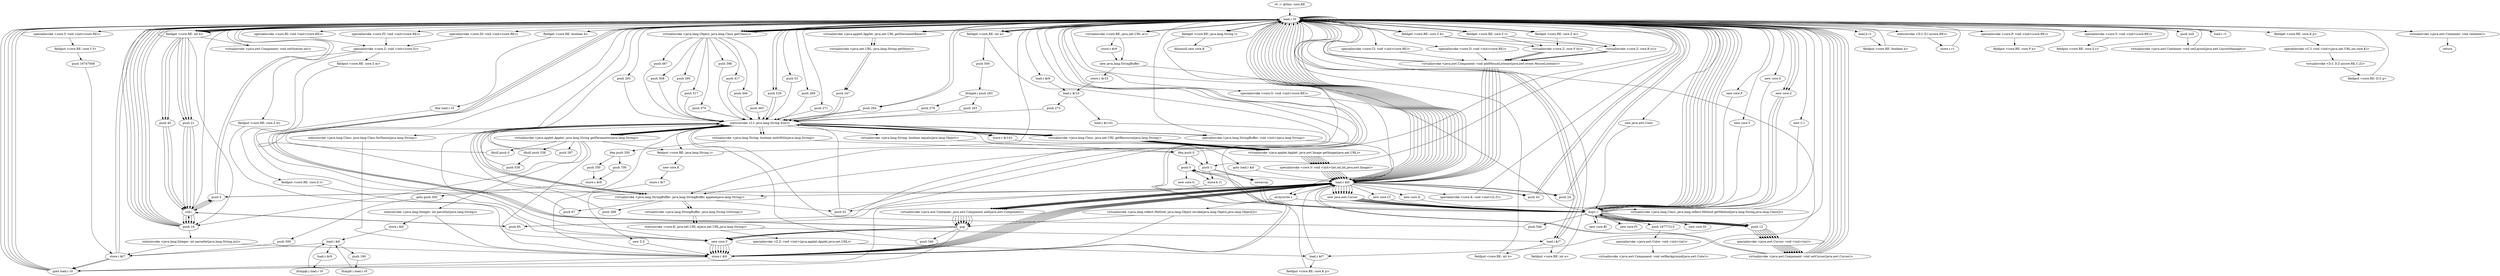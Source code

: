 digraph "" {
    "r0 := @this: core.RE"
    "load.r r0"
    "r0 := @this: core.RE"->"load.r r0";
    "virtualinvoke <java.applet.Applet: java.net.URL getDocumentBase()>"
    "load.r r0"->"virtualinvoke <java.applet.Applet: java.net.URL getDocumentBase()>";
    "virtualinvoke <java.net.URL: java.lang.String getHost()>"
    "virtualinvoke <java.applet.Applet: java.net.URL getDocumentBase()>"->"virtualinvoke <java.net.URL: java.lang.String getHost()>";
    "push 247"
    "virtualinvoke <java.net.URL: java.lang.String getHost()>"->"push 247";
    "staticinvoke <I.I: java.lang.String I(int)>"
    "push 247"->"staticinvoke <I.I: java.lang.String I(int)>";
    "virtualinvoke <java.lang.String: boolean endsWith(java.lang.String)>"
    "staticinvoke <I.I: java.lang.String I(int)>"->"virtualinvoke <java.lang.String: boolean endsWith(java.lang.String)>";
    "ifeq push 0"
    "virtualinvoke <java.lang.String: boolean endsWith(java.lang.String)>"->"ifeq push 0";
    "ifeq push 0"->"load.r r0";
    "push 264"
    "load.r r0"->"push 264";
    "push 264"->"staticinvoke <I.I: java.lang.String I(int)>";
    "virtualinvoke <java.applet.Applet: java.lang.String getParameter(java.lang.String)>"
    "staticinvoke <I.I: java.lang.String I(int)>"->"virtualinvoke <java.applet.Applet: java.lang.String getParameter(java.lang.String)>";
    "ifnull push 0"
    "virtualinvoke <java.applet.Applet: java.lang.String getParameter(java.lang.String)>"->"ifnull push 0";
    "ifnull push 0"->"load.r r0";
    "load.r r0"->"push 264";
    "push 264"->"staticinvoke <I.I: java.lang.String I(int)>";
    "staticinvoke <I.I: java.lang.String I(int)>"->"virtualinvoke <java.applet.Applet: java.lang.String getParameter(java.lang.String)>";
    "push 267"
    "virtualinvoke <java.applet.Applet: java.lang.String getParameter(java.lang.String)>"->"push 267";
    "push 267"->"staticinvoke <I.I: java.lang.String I(int)>";
    "virtualinvoke <java.lang.String: boolean equals(java.lang.Object)>"
    "staticinvoke <I.I: java.lang.String I(int)>"->"virtualinvoke <java.lang.String: boolean equals(java.lang.Object)>";
    "virtualinvoke <java.lang.String: boolean equals(java.lang.Object)>"->"ifeq push 0";
    "push 1"
    "ifeq push 0"->"push 1";
    "store.b r1"
    "push 1"->"store.b r1";
    "goto load.r r0"
    "store.b r1"->"goto load.r r0";
    "goto load.r r0"->"load.r r0";
    "load.b r1"
    "load.r r0"->"load.b r1";
    "fieldput <core.RE: boolean h>"
    "load.b r1"->"fieldput <core.RE: boolean h>";
    "fieldput <core.RE: boolean h>"->"load.r r0";
    "staticinvoke <D.I: D.I a(core.RE)>"
    "load.r r0"->"staticinvoke <D.I: D.I a(core.RE)>";
    "store.r r1"
    "staticinvoke <D.I: D.I a(core.RE)>"->"store.r r1";
    "store.r r1"->"load.r r0";
    "load.r r0"->"virtualinvoke <java.applet.Applet: java.net.URL getDocumentBase()>";
    "virtualinvoke <java.applet.Applet: java.net.URL getDocumentBase()>"->"virtualinvoke <java.net.URL: java.lang.String getHost()>";
    "virtualinvoke <java.net.URL: java.lang.String getHost()>"->"push 247";
    "push 247"->"staticinvoke <I.I: java.lang.String I(int)>";
    "staticinvoke <I.I: java.lang.String I(int)>"->"virtualinvoke <java.lang.String: boolean endsWith(java.lang.String)>";
    "ifeq push 350"
    "virtualinvoke <java.lang.String: boolean endsWith(java.lang.String)>"->"ifeq push 350";
    "push 700"
    "ifeq push 350"->"push 700";
    "store.s $r9"
    "push 700"->"store.s $r9";
    "goto push 300"
    "store.s $r9"->"goto push 300";
    "push 300"
    "goto push 300"->"push 300";
    "store.i $r7"
    "push 300"->"store.i $r7";
    "store.i $r7"->"load.r r0";
    "push 53"
    "load.r r0"->"push 53";
    "push 53"->"staticinvoke <I.I: java.lang.String I(int)>";
    "staticinvoke <I.I: java.lang.String I(int)>"->"virtualinvoke <java.applet.Applet: java.lang.String getParameter(java.lang.String)>";
    "staticinvoke <java.lang.Integer: int parseInt(java.lang.String)>"
    "virtualinvoke <java.applet.Applet: java.lang.String getParameter(java.lang.String)>"->"staticinvoke <java.lang.Integer: int parseInt(java.lang.String)>";
    "store.i $i0"
    "staticinvoke <java.lang.Integer: int parseInt(java.lang.String)>"->"store.i $i0";
    "load.i $i0"
    "store.i $i0"->"load.i $i0";
    "push 180"
    "load.i $i0"->"push 180";
    "ifcmplt.i load.r r0"
    "push 180"->"ifcmplt.i load.r r0";
    "ifcmplt.i load.r r0"->"load.i $i0";
    "load.s $r9"
    "load.i $i0"->"load.s $r9";
    "ifcmpgt.i load.r r0"
    "load.s $r9"->"ifcmpgt.i load.r r0";
    "ifcmpgt.i load.r r0"->"load.i $i0";
    "load.i $i0"->"store.i $r7";
    "store.i $r7"->"goto load.r r0";
    "goto load.r r0"->"load.r r0";
    "load.i $r7"
    "load.r r0"->"load.i $r7";
    "fieldput <core.RE: int b>"
    "load.i $r7"->"fieldput <core.RE: int b>";
    "fieldput <core.RE: int b>"->"load.r r0";
    "load.r r0"->"load.i $r7";
    "fieldput <core.RE: int a>"
    "load.i $r7"->"fieldput <core.RE: int a>";
    "fieldput <core.RE: int a>"->"load.r r0";
    "load.r r0"->"load.r r0";
    "fieldget <core.RE: int a>"
    "load.r r0"->"fieldget <core.RE: int a>";
    "fieldget <core.RE: int a>"->"load.r r0";
    "fieldget <core.RE: int b>"
    "load.r r0"->"fieldget <core.RE: int b>";
    "virtualinvoke <java.awt.Component: void setSize(int,int)>"
    "fieldget <core.RE: int b>"->"virtualinvoke <java.awt.Component: void setSize(int,int)>";
    "virtualinvoke <java.awt.Component: void setSize(int,int)>"->"load.r r0";
    "load.r r0"->"load.r r0";
    "push 269"
    "load.r r0"->"push 269";
    "push 269"->"staticinvoke <I.I: java.lang.String I(int)>";
    "staticinvoke <I.I: java.lang.String I(int)>"->"virtualinvoke <java.applet.Applet: java.lang.String getParameter(java.lang.String)>";
    "fieldput <core.RE: java.lang.String i>"
    "virtualinvoke <java.applet.Applet: java.lang.String getParameter(java.lang.String)>"->"fieldput <core.RE: java.lang.String i>";
    "fieldput <core.RE: java.lang.String i>"->"load.r r0";
    "fieldget <core.RE: java.lang.String i>"
    "load.r r0"->"fieldget <core.RE: java.lang.String i>";
    "ifnonnull new core.K"
    "fieldget <core.RE: java.lang.String i>"->"ifnonnull new core.K";
    "ifnonnull new core.K"->"load.r r0";
    "push 271"
    "load.r r0"->"push 271";
    "push 271"->"staticinvoke <I.I: java.lang.String I(int)>";
    "staticinvoke <I.I: java.lang.String I(int)>"->"fieldput <core.RE: java.lang.String i>";
    "new core.K"
    "fieldput <core.RE: java.lang.String i>"->"new core.K";
    "store.r $r7"
    "new core.K"->"store.r $r7";
    "new Z.Z"
    "store.r $r7"->"new Z.Z";
    "store.r $i0"
    "new Z.Z"->"store.r $i0";
    "store.r $i0"->"load.r r0";
    "virtualinvoke <core.RE: java.net.URL a()>"
    "load.r r0"->"virtualinvoke <core.RE: java.net.URL a()>";
    "store.r $r9"
    "virtualinvoke <core.RE: java.net.URL a()>"->"store.r $r9";
    "new java.lang.StringBuffer"
    "store.r $r9"->"new java.lang.StringBuffer";
    "store.r $r10"
    "new java.lang.StringBuffer"->"store.r $r10";
    "load.r $r10"
    "store.r $r10"->"load.r $r10";
    "push 273"
    "load.r $r10"->"push 273";
    "push 273"->"staticinvoke <I.I: java.lang.String I(int)>";
    "specialinvoke <java.lang.StringBuffer: void <init>(java.lang.String)>"
    "staticinvoke <I.I: java.lang.String I(int)>"->"specialinvoke <java.lang.StringBuffer: void <init>(java.lang.String)>";
    "specialinvoke <java.lang.StringBuffer: void <init>(java.lang.String)>"->"load.r r0";
    "load.r r0"->"fieldget <core.RE: int a>";
    "push 500"
    "fieldget <core.RE: int a>"->"push 500";
    "ifcmple.i push 283"
    "push 500"->"ifcmple.i push 283";
    "push 278"
    "ifcmple.i push 283"->"push 278";
    "push 278"->"staticinvoke <I.I: java.lang.String I(int)>";
    "store.r $r143"
    "staticinvoke <I.I: java.lang.String I(int)>"->"store.r $r143";
    "goto load.r $i0"
    "store.r $r143"->"goto load.r $i0";
    "load.r $i0"
    "goto load.r $i0"->"load.r $i0";
    "load.r $i0"->"load.r r0";
    "load.r $r9"
    "load.r r0"->"load.r $r9";
    "load.r $r9"->"load.r $r10";
    "load.r $r143"
    "load.r $r10"->"load.r $r143";
    "virtualinvoke <java.lang.StringBuffer: java.lang.StringBuffer append(java.lang.String)>"
    "load.r $r143"->"virtualinvoke <java.lang.StringBuffer: java.lang.StringBuffer append(java.lang.String)>";
    "push 67"
    "virtualinvoke <java.lang.StringBuffer: java.lang.StringBuffer append(java.lang.String)>"->"push 67";
    "push 67"->"staticinvoke <I.I: java.lang.String I(int)>";
    "staticinvoke <I.I: java.lang.String I(int)>"->"virtualinvoke <java.lang.StringBuffer: java.lang.StringBuffer append(java.lang.String)>";
    "virtualinvoke <java.lang.StringBuffer: java.lang.StringBuffer append(java.lang.String)>"->"load.r r0";
    "load.r r0"->"fieldget <core.RE: java.lang.String i>";
    "fieldget <core.RE: java.lang.String i>"->"virtualinvoke <java.lang.StringBuffer: java.lang.StringBuffer append(java.lang.String)>";
    "push 288"
    "virtualinvoke <java.lang.StringBuffer: java.lang.StringBuffer append(java.lang.String)>"->"push 288";
    "push 288"->"staticinvoke <I.I: java.lang.String I(int)>";
    "staticinvoke <I.I: java.lang.String I(int)>"->"virtualinvoke <java.lang.StringBuffer: java.lang.StringBuffer append(java.lang.String)>";
    "virtualinvoke <java.lang.StringBuffer: java.lang.String toString()>"
    "virtualinvoke <java.lang.StringBuffer: java.lang.StringBuffer append(java.lang.String)>"->"virtualinvoke <java.lang.StringBuffer: java.lang.String toString()>";
    "staticinvoke <core.K: java.net.URL a(java.net.URL,java.lang.String)>"
    "virtualinvoke <java.lang.StringBuffer: java.lang.String toString()>"->"staticinvoke <core.K: java.net.URL a(java.net.URL,java.lang.String)>";
    "specialinvoke <Z.Z: void <init>(java.applet.Applet,java.net.URL)>"
    "staticinvoke <core.K: java.net.URL a(java.net.URL,java.lang.String)>"->"specialinvoke <Z.Z: void <init>(java.applet.Applet,java.net.URL)>";
    "load.r $r7"
    "specialinvoke <Z.Z: void <init>(java.applet.Applet,java.net.URL)>"->"load.r $r7";
    "load.r $r7"->"load.r $i0";
    "specialinvoke <core.K: void <init>(Z.Z)>"
    "load.r $i0"->"specialinvoke <core.K: void <init>(Z.Z)>";
    "specialinvoke <core.K: void <init>(Z.Z)>"->"load.r r0";
    "load.r r0"->"load.r $r7";
    "fieldput <core.RE: core.K p>"
    "load.r $r7"->"fieldput <core.RE: core.K p>";
    "fieldput <core.RE: core.K p>"->"load.r r0";
    "new java.awt.Color"
    "load.r r0"->"new java.awt.Color";
    "dup1.r"
    "new java.awt.Color"->"dup1.r";
    "push 16777215"
    "dup1.r"->"push 16777215";
    "specialinvoke <java.awt.Color: void <init>(int)>"
    "push 16777215"->"specialinvoke <java.awt.Color: void <init>(int)>";
    "virtualinvoke <java.awt.Component: void setBackground(java.awt.Color)>"
    "specialinvoke <java.awt.Color: void <init>(int)>"->"virtualinvoke <java.awt.Component: void setBackground(java.awt.Color)>";
    "virtualinvoke <java.awt.Component: void setBackground(java.awt.Color)>"->"load.r r0";
    "new core.P"
    "load.r r0"->"new core.P";
    "new core.P"->"dup1.r";
    "dup1.r"->"load.r r0";
    "specialinvoke <core.P: void <init>(core.RE)>"
    "load.r r0"->"specialinvoke <core.P: void <init>(core.RE)>";
    "fieldput <core.RE: core.P e>"
    "specialinvoke <core.P: void <init>(core.RE)>"->"fieldput <core.RE: core.P e>";
    "fieldput <core.RE: core.P e>"->"load.r r0";
    "new core.Y"
    "load.r r0"->"new core.Y";
    "new core.Y"->"dup1.r";
    "dup1.r"->"load.r r0";
    "specialinvoke <core.Y: void <init>(core.RE)>"
    "load.r r0"->"specialinvoke <core.Y: void <init>(core.RE)>";
    "fieldput <core.RE: core.Y f>"
    "specialinvoke <core.Y: void <init>(core.RE)>"->"fieldput <core.RE: core.Y f>";
    "push 16747008"
    "fieldput <core.RE: core.Y f>"->"push 16747008";
    "push 16747008"->"store.i $r7";
    "store.i $r7"->"load.r r0";
    "push 293"
    "load.r r0"->"push 293";
    "push 293"->"staticinvoke <I.I: java.lang.String I(int)>";
    "staticinvoke <I.I: java.lang.String I(int)>"->"virtualinvoke <java.applet.Applet: java.lang.String getParameter(java.lang.String)>";
    "push 16"
    "virtualinvoke <java.applet.Applet: java.lang.String getParameter(java.lang.String)>"->"push 16";
    "staticinvoke <java.lang.Integer: int parseInt(java.lang.String,int)>"
    "push 16"->"staticinvoke <java.lang.Integer: int parseInt(java.lang.String,int)>";
    "staticinvoke <java.lang.Integer: int parseInt(java.lang.String,int)>"->"store.i $r7";
    "store.i $r7"->"goto load.r r0";
    "goto load.r r0"->"load.r r0";
    "new core.S"
    "load.r r0"->"new core.S";
    "new core.S"->"dup1.r";
    "dup1.r"->"load.r r0";
    "specialinvoke <core.S: void <init>(core.RE)>"
    "load.r r0"->"specialinvoke <core.S: void <init>(core.RE)>";
    "fieldput <core.RE: core.S c>"
    "specialinvoke <core.S: void <init>(core.RE)>"->"fieldput <core.RE: core.S c>";
    "fieldput <core.RE: core.S c>"->"load.r r0";
    "push null"
    "load.r r0"->"push null";
    "virtualinvoke <java.awt.Container: void setLayout(java.awt.LayoutManager)>"
    "push null"->"virtualinvoke <java.awt.Container: void setLayout(java.awt.LayoutManager)>";
    "virtualinvoke <java.awt.Container: void setLayout(java.awt.LayoutManager)>"->"load.r r0";
    "new core.Z"
    "load.r r0"->"new core.Z";
    "new core.Z"->"dup1.r";
    "new core.FI"
    "dup1.r"->"new core.FI";
    "new core.FI"->"dup1.r";
    "dup1.r"->"load.r r0";
    "specialinvoke <core.FI: void <init>(core.RE)>"
    "load.r r0"->"specialinvoke <core.FI: void <init>(core.RE)>";
    "specialinvoke <core.Z: void <init>(core.X)>"
    "specialinvoke <core.FI: void <init>(core.RE)>"->"specialinvoke <core.Z: void <init>(core.X)>";
    "fieldput <core.RE: core.Z k>"
    "specialinvoke <core.Z: void <init>(core.X)>"->"fieldput <core.RE: core.Z k>";
    "new core.V"
    "fieldput <core.RE: core.Z k>"->"new core.V";
    "new core.V"->"store.r $i0";
    "store.r $i0"->"load.r $i0";
    "push 5"
    "load.r $i0"->"push 5";
    "push 5"->"load.r r0";
    "load.r r0"->"fieldget <core.RE: int b>";
    "push 40"
    "fieldget <core.RE: int b>"->"push 40";
    "sub.i"
    "push 40"->"sub.i";
    "sub.i"->"push 16";
    "push 16"->"load.r r0";
    "load.r r0"->"load.r r0";
    "virtualinvoke <java.lang.Object: java.lang.Class getClass()>"
    "load.r r0"->"virtualinvoke <java.lang.Object: java.lang.Class getClass()>";
    "push 295"
    "virtualinvoke <java.lang.Object: java.lang.Class getClass()>"->"push 295";
    "push 295"->"staticinvoke <I.I: java.lang.String I(int)>";
    "virtualinvoke <java.lang.Class: java.net.URL getResource(java.lang.String)>"
    "staticinvoke <I.I: java.lang.String I(int)>"->"virtualinvoke <java.lang.Class: java.net.URL getResource(java.lang.String)>";
    "virtualinvoke <java.applet.Applet: java.awt.Image getImage(java.net.URL)>"
    "virtualinvoke <java.lang.Class: java.net.URL getResource(java.lang.String)>"->"virtualinvoke <java.applet.Applet: java.awt.Image getImage(java.net.URL)>";
    "specialinvoke <core.V: void <init>(int,int,int,java.awt.Image)>"
    "virtualinvoke <java.applet.Applet: java.awt.Image getImage(java.net.URL)>"->"specialinvoke <core.V: void <init>(int,int,int,java.awt.Image)>";
    "specialinvoke <core.V: void <init>(int,int,int,java.awt.Image)>"->"load.r $i0";
    "load.r $i0"->"load.r r0";
    "fieldget <core.RE: core.Z k>"
    "load.r r0"->"fieldget <core.RE: core.Z k>";
    "virtualinvoke <core.Z: core.F b()>"
    "fieldget <core.RE: core.Z k>"->"virtualinvoke <core.Z: core.F b()>";
    "virtualinvoke <java.awt.Component: void addMouseListener(java.awt.event.MouseListener)>"
    "virtualinvoke <core.Z: core.F b()>"->"virtualinvoke <java.awt.Component: void addMouseListener(java.awt.event.MouseListener)>";
    "virtualinvoke <java.awt.Component: void addMouseListener(java.awt.event.MouseListener)>"->"load.r $i0";
    "new java.awt.Cursor"
    "load.r $i0"->"new java.awt.Cursor";
    "new java.awt.Cursor"->"dup1.r";
    "push 12"
    "dup1.r"->"push 12";
    "specialinvoke <java.awt.Cursor: void <init>(int)>"
    "push 12"->"specialinvoke <java.awt.Cursor: void <init>(int)>";
    "virtualinvoke <java.awt.Component: void setCursor(java.awt.Cursor)>"
    "specialinvoke <java.awt.Cursor: void <init>(int)>"->"virtualinvoke <java.awt.Component: void setCursor(java.awt.Cursor)>";
    "virtualinvoke <java.awt.Component: void setCursor(java.awt.Cursor)>"->"load.r r0";
    "load.r r0"->"load.r $i0";
    "virtualinvoke <java.awt.Container: java.awt.Component add(java.awt.Component)>"
    "load.r $i0"->"virtualinvoke <java.awt.Container: java.awt.Component add(java.awt.Component)>";
    "pop"
    "virtualinvoke <java.awt.Container: java.awt.Component add(java.awt.Component)>"->"pop";
    "pop"->"new core.V";
    "new core.V"->"store.r $i0";
    "store.r $i0"->"load.r $i0";
    "load.r $i0"->"push 5";
    "push 5"->"load.r r0";
    "load.r r0"->"fieldget <core.RE: int b>";
    "push 21"
    "fieldget <core.RE: int b>"->"push 21";
    "push 21"->"sub.i";
    "sub.i"->"push 16";
    "push 16"->"load.r r0";
    "load.r r0"->"load.r r0";
    "load.r r0"->"virtualinvoke <java.lang.Object: java.lang.Class getClass()>";
    "push 317"
    "virtualinvoke <java.lang.Object: java.lang.Class getClass()>"->"push 317";
    "push 317"->"staticinvoke <I.I: java.lang.String I(int)>";
    "staticinvoke <I.I: java.lang.String I(int)>"->"virtualinvoke <java.lang.Class: java.net.URL getResource(java.lang.String)>";
    "virtualinvoke <java.lang.Class: java.net.URL getResource(java.lang.String)>"->"virtualinvoke <java.applet.Applet: java.awt.Image getImage(java.net.URL)>";
    "virtualinvoke <java.applet.Applet: java.awt.Image getImage(java.net.URL)>"->"specialinvoke <core.V: void <init>(int,int,int,java.awt.Image)>";
    "specialinvoke <core.V: void <init>(int,int,int,java.awt.Image)>"->"load.r $i0";
    "load.r $i0"->"load.r r0";
    "load.r r0"->"fieldget <core.RE: core.Z k>";
    "virtualinvoke <core.Z: core.R c()>"
    "fieldget <core.RE: core.Z k>"->"virtualinvoke <core.Z: core.R c()>";
    "virtualinvoke <core.Z: core.R c()>"->"virtualinvoke <java.awt.Component: void addMouseListener(java.awt.event.MouseListener)>";
    "virtualinvoke <java.awt.Component: void addMouseListener(java.awt.event.MouseListener)>"->"load.r $i0";
    "load.r $i0"->"new java.awt.Cursor";
    "new java.awt.Cursor"->"dup1.r";
    "dup1.r"->"push 12";
    "push 12"->"specialinvoke <java.awt.Cursor: void <init>(int)>";
    "specialinvoke <java.awt.Cursor: void <init>(int)>"->"virtualinvoke <java.awt.Component: void setCursor(java.awt.Cursor)>";
    "virtualinvoke <java.awt.Component: void setCursor(java.awt.Cursor)>"->"load.r r0";
    "load.r r0"->"load.r $i0";
    "load.r $i0"->"virtualinvoke <java.awt.Container: java.awt.Component add(java.awt.Component)>";
    "virtualinvoke <java.awt.Container: java.awt.Component add(java.awt.Component)>"->"pop";
    "push 340"
    "pop"->"push 340";
    "push 340"->"staticinvoke <I.I: java.lang.String I(int)>";
    "staticinvoke <java.lang.Class: java.lang.Class forName(java.lang.String)>"
    "staticinvoke <I.I: java.lang.String I(int)>"->"staticinvoke <java.lang.Class: java.lang.Class forName(java.lang.String)>";
    "staticinvoke <java.lang.Class: java.lang.Class forName(java.lang.String)>"->"store.r $i0";
    "store.r $i0"->"load.r r0";
    "load.r r0"->"virtualinvoke <java.lang.Object: java.lang.Class getClass()>";
    "push 374"
    "virtualinvoke <java.lang.Object: java.lang.Class getClass()>"->"push 374";
    "push 374"->"staticinvoke <I.I: java.lang.String I(int)>";
    "staticinvoke <I.I: java.lang.String I(int)>"->"push 1";
    "newarray"
    "push 1"->"newarray";
    "newarray"->"dup1.r";
    "push 0"
    "dup1.r"->"push 0";
    "push 0"->"load.r $i0";
    "arraywrite.r"
    "load.r $i0"->"arraywrite.r";
    "virtualinvoke <java.lang.Class: java.lang.reflect.Method getMethod(java.lang.String,java.lang.Class[])>"
    "arraywrite.r"->"virtualinvoke <java.lang.Class: java.lang.reflect.Method getMethod(java.lang.String,java.lang.Class[])>";
    "virtualinvoke <java.lang.Class: java.lang.reflect.Method getMethod(java.lang.String,java.lang.Class[])>"->"load.r r0";
    "load.r r0"->"push 1";
    "push 1"->"newarray";
    "newarray"->"dup1.r";
    "dup1.r"->"push 0";
    "new core.G"
    "push 0"->"new core.G";
    "new core.G"->"dup1.r";
    "dup1.r"->"load.r r0";
    "specialinvoke <core.G: void <init>(core.RE)>"
    "load.r r0"->"specialinvoke <core.G: void <init>(core.RE)>";
    "specialinvoke <core.G: void <init>(core.RE)>"->"arraywrite.r";
    "virtualinvoke <java.lang.reflect.Method: java.lang.Object invoke(java.lang.Object,java.lang.Object[])>"
    "arraywrite.r"->"virtualinvoke <java.lang.reflect.Method: java.lang.Object invoke(java.lang.Object,java.lang.Object[])>";
    "virtualinvoke <java.lang.reflect.Method: java.lang.Object invoke(java.lang.Object,java.lang.Object[])>"->"pop";
    "pop"->"goto load.r r0";
    "goto load.r r0"->"load.r r0";
    "load.r r0"->"new core.Z";
    "new core.Z"->"dup1.r";
    "new core.DI"
    "dup1.r"->"new core.DI";
    "new core.DI"->"dup1.r";
    "dup1.r"->"load.r r0";
    "specialinvoke <core.DI: void <init>(core.RE)>"
    "load.r r0"->"specialinvoke <core.DI: void <init>(core.RE)>";
    "specialinvoke <core.DI: void <init>(core.RE)>"->"specialinvoke <core.Z: void <init>(core.X)>";
    "fieldput <core.RE: core.Z l>"
    "specialinvoke <core.Z: void <init>(core.X)>"->"fieldput <core.RE: core.Z l>";
    "fieldput <core.RE: core.Z l>"->"new core.V";
    "new core.V"->"store.r $i0";
    "store.r $i0"->"load.r $i0";
    "push 43"
    "load.r $i0"->"push 43";
    "push 43"->"load.r r0";
    "load.r r0"->"fieldget <core.RE: int b>";
    "fieldget <core.RE: int b>"->"push 40";
    "push 40"->"sub.i";
    "sub.i"->"push 16";
    "push 16"->"load.r r0";
    "load.r r0"->"load.r r0";
    "load.r r0"->"virtualinvoke <java.lang.Object: java.lang.Class getClass()>";
    "push 396"
    "virtualinvoke <java.lang.Object: java.lang.Class getClass()>"->"push 396";
    "push 396"->"staticinvoke <I.I: java.lang.String I(int)>";
    "staticinvoke <I.I: java.lang.String I(int)>"->"virtualinvoke <java.lang.Class: java.net.URL getResource(java.lang.String)>";
    "virtualinvoke <java.lang.Class: java.net.URL getResource(java.lang.String)>"->"virtualinvoke <java.applet.Applet: java.awt.Image getImage(java.net.URL)>";
    "virtualinvoke <java.applet.Applet: java.awt.Image getImage(java.net.URL)>"->"specialinvoke <core.V: void <init>(int,int,int,java.awt.Image)>";
    "specialinvoke <core.V: void <init>(int,int,int,java.awt.Image)>"->"load.r $i0";
    "load.r $i0"->"load.r r0";
    "fieldget <core.RE: core.Z l>"
    "load.r r0"->"fieldget <core.RE: core.Z l>";
    "fieldget <core.RE: core.Z l>"->"virtualinvoke <core.Z: core.F b()>";
    "virtualinvoke <core.Z: core.F b()>"->"virtualinvoke <java.awt.Component: void addMouseListener(java.awt.event.MouseListener)>";
    "virtualinvoke <java.awt.Component: void addMouseListener(java.awt.event.MouseListener)>"->"load.r $i0";
    "load.r $i0"->"new java.awt.Cursor";
    "new java.awt.Cursor"->"dup1.r";
    "dup1.r"->"push 12";
    "push 12"->"specialinvoke <java.awt.Cursor: void <init>(int)>";
    "specialinvoke <java.awt.Cursor: void <init>(int)>"->"virtualinvoke <java.awt.Component: void setCursor(java.awt.Cursor)>";
    "virtualinvoke <java.awt.Component: void setCursor(java.awt.Cursor)>"->"load.r r0";
    "load.r r0"->"load.r $i0";
    "load.r $i0"->"virtualinvoke <java.awt.Container: java.awt.Component add(java.awt.Component)>";
    "virtualinvoke <java.awt.Container: java.awt.Component add(java.awt.Component)>"->"pop";
    "pop"->"new core.V";
    "new core.V"->"store.r $i0";
    "store.r $i0"->"load.r $i0";
    "load.r $i0"->"push 43";
    "push 43"->"load.r r0";
    "load.r r0"->"fieldget <core.RE: int b>";
    "fieldget <core.RE: int b>"->"push 21";
    "push 21"->"sub.i";
    "sub.i"->"push 16";
    "push 16"->"load.r r0";
    "load.r r0"->"load.r r0";
    "load.r r0"->"virtualinvoke <java.lang.Object: java.lang.Class getClass()>";
    "push 417"
    "virtualinvoke <java.lang.Object: java.lang.Class getClass()>"->"push 417";
    "push 417"->"staticinvoke <I.I: java.lang.String I(int)>";
    "staticinvoke <I.I: java.lang.String I(int)>"->"virtualinvoke <java.lang.Class: java.net.URL getResource(java.lang.String)>";
    "virtualinvoke <java.lang.Class: java.net.URL getResource(java.lang.String)>"->"virtualinvoke <java.applet.Applet: java.awt.Image getImage(java.net.URL)>";
    "virtualinvoke <java.applet.Applet: java.awt.Image getImage(java.net.URL)>"->"specialinvoke <core.V: void <init>(int,int,int,java.awt.Image)>";
    "specialinvoke <core.V: void <init>(int,int,int,java.awt.Image)>"->"load.r $i0";
    "load.r $i0"->"load.r r0";
    "load.r r0"->"fieldget <core.RE: core.Z l>";
    "fieldget <core.RE: core.Z l>"->"virtualinvoke <core.Z: core.R c()>";
    "virtualinvoke <core.Z: core.R c()>"->"virtualinvoke <java.awt.Component: void addMouseListener(java.awt.event.MouseListener)>";
    "virtualinvoke <java.awt.Component: void addMouseListener(java.awt.event.MouseListener)>"->"load.r $i0";
    "load.r $i0"->"new java.awt.Cursor";
    "new java.awt.Cursor"->"dup1.r";
    "dup1.r"->"push 12";
    "push 12"->"specialinvoke <java.awt.Cursor: void <init>(int)>";
    "specialinvoke <java.awt.Cursor: void <init>(int)>"->"virtualinvoke <java.awt.Component: void setCursor(java.awt.Cursor)>";
    "virtualinvoke <java.awt.Component: void setCursor(java.awt.Cursor)>"->"load.r r0";
    "load.r r0"->"load.r $i0";
    "load.r $i0"->"virtualinvoke <java.awt.Container: java.awt.Component add(java.awt.Component)>";
    "virtualinvoke <java.awt.Container: java.awt.Component add(java.awt.Component)>"->"pop";
    "pop"->"load.r r0";
    "load.r r0"->"new core.Z";
    "new core.Z"->"dup1.r";
    "new core.BI"
    "dup1.r"->"new core.BI";
    "new core.BI"->"dup1.r";
    "dup1.r"->"load.r r0";
    "specialinvoke <core.BI: void <init>(core.RE)>"
    "load.r r0"->"specialinvoke <core.BI: void <init>(core.RE)>";
    "specialinvoke <core.BI: void <init>(core.RE)>"->"specialinvoke <core.Z: void <init>(core.X)>";
    "fieldput <core.RE: core.Z m>"
    "specialinvoke <core.Z: void <init>(core.X)>"->"fieldput <core.RE: core.Z m>";
    "fieldput <core.RE: core.Z m>"->"new core.V";
    "new core.V"->"store.r $i0";
    "store.r $i0"->"load.r $i0";
    "push 24"
    "load.r $i0"->"push 24";
    "push 24"->"load.r r0";
    "load.r r0"->"fieldget <core.RE: int b>";
    "fieldget <core.RE: int b>"->"push 40";
    "push 40"->"sub.i";
    "sub.i"->"push 16";
    "push 16"->"load.r r0";
    "load.r r0"->"load.r r0";
    "load.r r0"->"virtualinvoke <java.lang.Object: java.lang.Class getClass()>";
    "push 440"
    "virtualinvoke <java.lang.Object: java.lang.Class getClass()>"->"push 440";
    "push 440"->"staticinvoke <I.I: java.lang.String I(int)>";
    "staticinvoke <I.I: java.lang.String I(int)>"->"virtualinvoke <java.lang.Class: java.net.URL getResource(java.lang.String)>";
    "virtualinvoke <java.lang.Class: java.net.URL getResource(java.lang.String)>"->"virtualinvoke <java.applet.Applet: java.awt.Image getImage(java.net.URL)>";
    "virtualinvoke <java.applet.Applet: java.awt.Image getImage(java.net.URL)>"->"specialinvoke <core.V: void <init>(int,int,int,java.awt.Image)>";
    "specialinvoke <core.V: void <init>(int,int,int,java.awt.Image)>"->"load.r $i0";
    "load.r $i0"->"load.r r0";
    "fieldget <core.RE: core.Z m>"
    "load.r r0"->"fieldget <core.RE: core.Z m>";
    "fieldget <core.RE: core.Z m>"->"virtualinvoke <core.Z: core.F b()>";
    "virtualinvoke <core.Z: core.F b()>"->"virtualinvoke <java.awt.Component: void addMouseListener(java.awt.event.MouseListener)>";
    "virtualinvoke <java.awt.Component: void addMouseListener(java.awt.event.MouseListener)>"->"load.r $i0";
    "load.r $i0"->"new java.awt.Cursor";
    "new java.awt.Cursor"->"dup1.r";
    "dup1.r"->"push 12";
    "push 12"->"specialinvoke <java.awt.Cursor: void <init>(int)>";
    "specialinvoke <java.awt.Cursor: void <init>(int)>"->"virtualinvoke <java.awt.Component: void setCursor(java.awt.Cursor)>";
    "virtualinvoke <java.awt.Component: void setCursor(java.awt.Cursor)>"->"load.r r0";
    "load.r r0"->"load.r $i0";
    "load.r $i0"->"virtualinvoke <java.awt.Container: java.awt.Component add(java.awt.Component)>";
    "virtualinvoke <java.awt.Container: java.awt.Component add(java.awt.Component)>"->"pop";
    "pop"->"new core.V";
    "new core.V"->"store.r $i0";
    "store.r $i0"->"load.r $i0";
    "load.r $i0"->"push 24";
    "push 24"->"load.r r0";
    "load.r r0"->"fieldget <core.RE: int b>";
    "fieldget <core.RE: int b>"->"push 21";
    "push 21"->"sub.i";
    "sub.i"->"push 16";
    "push 16"->"load.r r0";
    "load.r r0"->"load.r r0";
    "load.r r0"->"virtualinvoke <java.lang.Object: java.lang.Class getClass()>";
    "push 463"
    "virtualinvoke <java.lang.Object: java.lang.Class getClass()>"->"push 463";
    "push 463"->"staticinvoke <I.I: java.lang.String I(int)>";
    "staticinvoke <I.I: java.lang.String I(int)>"->"virtualinvoke <java.lang.Class: java.net.URL getResource(java.lang.String)>";
    "virtualinvoke <java.lang.Class: java.net.URL getResource(java.lang.String)>"->"virtualinvoke <java.applet.Applet: java.awt.Image getImage(java.net.URL)>";
    "virtualinvoke <java.applet.Applet: java.awt.Image getImage(java.net.URL)>"->"specialinvoke <core.V: void <init>(int,int,int,java.awt.Image)>";
    "specialinvoke <core.V: void <init>(int,int,int,java.awt.Image)>"->"load.r $i0";
    "load.r $i0"->"load.r r0";
    "load.r r0"->"fieldget <core.RE: core.Z m>";
    "fieldget <core.RE: core.Z m>"->"virtualinvoke <core.Z: core.R c()>";
    "virtualinvoke <core.Z: core.R c()>"->"virtualinvoke <java.awt.Component: void addMouseListener(java.awt.event.MouseListener)>";
    "virtualinvoke <java.awt.Component: void addMouseListener(java.awt.event.MouseListener)>"->"load.r $i0";
    "load.r $i0"->"new java.awt.Cursor";
    "new java.awt.Cursor"->"dup1.r";
    "dup1.r"->"push 12";
    "push 12"->"specialinvoke <java.awt.Cursor: void <init>(int)>";
    "specialinvoke <java.awt.Cursor: void <init>(int)>"->"virtualinvoke <java.awt.Component: void setCursor(java.awt.Cursor)>";
    "virtualinvoke <java.awt.Component: void setCursor(java.awt.Cursor)>"->"load.r r0";
    "load.r r0"->"load.r $i0";
    "load.r $i0"->"virtualinvoke <java.awt.Container: java.awt.Component add(java.awt.Component)>";
    "virtualinvoke <java.awt.Container: java.awt.Component add(java.awt.Component)>"->"pop";
    "pop"->"new core.V";
    "new core.V"->"store.r $i0";
    "store.r $i0"->"load.r $i0";
    "load.r $i0"->"load.r r0";
    "load.r r0"->"fieldget <core.RE: int a>";
    "push 85"
    "fieldget <core.RE: int a>"->"push 85";
    "push 85"->"sub.i";
    "sub.i"->"push 5";
    "push 5"->"sub.i";
    "sub.i"->"load.r r0";
    "load.r r0"->"fieldget <core.RE: int b>";
    "fieldget <core.RE: int b>"->"push 16";
    "push 16"->"sub.i";
    "sub.i"->"push 5";
    "push 5"->"sub.i";
    "sub.i"->"push 85";
    "push 85"->"load.r r0";
    "load.r r0"->"load.r r0";
    "load.r r0"->"virtualinvoke <java.lang.Object: java.lang.Class getClass()>";
    "push 487"
    "virtualinvoke <java.lang.Object: java.lang.Class getClass()>"->"push 487";
    "push 487"->"staticinvoke <I.I: java.lang.String I(int)>";
    "staticinvoke <I.I: java.lang.String I(int)>"->"virtualinvoke <java.lang.Class: java.net.URL getResource(java.lang.String)>";
    "virtualinvoke <java.lang.Class: java.net.URL getResource(java.lang.String)>"->"virtualinvoke <java.applet.Applet: java.awt.Image getImage(java.net.URL)>";
    "virtualinvoke <java.applet.Applet: java.awt.Image getImage(java.net.URL)>"->"specialinvoke <core.V: void <init>(int,int,int,java.awt.Image)>";
    "specialinvoke <core.V: void <init>(int,int,int,java.awt.Image)>"->"load.r $i0";
    "load.r $i0"->"new java.awt.Cursor";
    "new java.awt.Cursor"->"dup1.r";
    "dup1.r"->"push 12";
    "push 12"->"specialinvoke <java.awt.Cursor: void <init>(int)>";
    "specialinvoke <java.awt.Cursor: void <init>(int)>"->"virtualinvoke <java.awt.Component: void setCursor(java.awt.Cursor)>";
    "virtualinvoke <java.awt.Component: void setCursor(java.awt.Cursor)>"->"load.r $i0";
    "new core.CI"
    "load.r $i0"->"new core.CI";
    "new core.CI"->"dup1.r";
    "dup1.r"->"load.r r0";
    "specialinvoke <core.CI: void <init>(core.RE)>"
    "load.r r0"->"specialinvoke <core.CI: void <init>(core.RE)>";
    "specialinvoke <core.CI: void <init>(core.RE)>"->"virtualinvoke <java.awt.Component: void addMouseListener(java.awt.event.MouseListener)>";
    "virtualinvoke <java.awt.Component: void addMouseListener(java.awt.event.MouseListener)>"->"load.r r0";
    "load.r r0"->"load.r $i0";
    "load.r $i0"->"virtualinvoke <java.awt.Container: java.awt.Component add(java.awt.Component)>";
    "virtualinvoke <java.awt.Container: java.awt.Component add(java.awt.Component)>"->"pop";
    "pop"->"load.r r0";
    "fieldget <core.RE: boolean h>"
    "load.r r0"->"fieldget <core.RE: boolean h>";
    "ifne load.r r0"
    "fieldget <core.RE: boolean h>"->"ifne load.r r0";
    "ifne load.r r0"->"new core.V";
    "new core.V"->"store.r $i0";
    "store.r $i0"->"load.r $i0";
    "push 62"
    "load.r $i0"->"push 62";
    "push 62"->"load.r r0";
    "load.r r0"->"fieldget <core.RE: int b>";
    "fieldget <core.RE: int b>"->"push 21";
    "push 21"->"sub.i";
    "sub.i"->"push 16";
    "push 16"->"load.r r0";
    "load.r r0"->"load.r r0";
    "load.r r0"->"virtualinvoke <java.lang.Object: java.lang.Class getClass()>";
    "push 508"
    "virtualinvoke <java.lang.Object: java.lang.Class getClass()>"->"push 508";
    "push 508"->"staticinvoke <I.I: java.lang.String I(int)>";
    "staticinvoke <I.I: java.lang.String I(int)>"->"virtualinvoke <java.lang.Class: java.net.URL getResource(java.lang.String)>";
    "virtualinvoke <java.lang.Class: java.net.URL getResource(java.lang.String)>"->"virtualinvoke <java.applet.Applet: java.awt.Image getImage(java.net.URL)>";
    "virtualinvoke <java.applet.Applet: java.awt.Image getImage(java.net.URL)>"->"specialinvoke <core.V: void <init>(int,int,int,java.awt.Image)>";
    "specialinvoke <core.V: void <init>(int,int,int,java.awt.Image)>"->"load.r $i0";
    "load.r $i0"->"new java.awt.Cursor";
    "new java.awt.Cursor"->"dup1.r";
    "dup1.r"->"push 12";
    "push 12"->"specialinvoke <java.awt.Cursor: void <init>(int)>";
    "specialinvoke <java.awt.Cursor: void <init>(int)>"->"virtualinvoke <java.awt.Component: void setCursor(java.awt.Cursor)>";
    "virtualinvoke <java.awt.Component: void setCursor(java.awt.Cursor)>"->"load.r $i0";
    "new core.D"
    "load.r $i0"->"new core.D";
    "new core.D"->"dup1.r";
    "dup1.r"->"load.r r0";
    "specialinvoke <core.D: void <init>(core.RE)>"
    "load.r r0"->"specialinvoke <core.D: void <init>(core.RE)>";
    "specialinvoke <core.D: void <init>(core.RE)>"->"virtualinvoke <java.awt.Component: void addMouseListener(java.awt.event.MouseListener)>";
    "virtualinvoke <java.awt.Component: void addMouseListener(java.awt.event.MouseListener)>"->"load.r r0";
    "load.r r0"->"load.r $i0";
    "load.r $i0"->"virtualinvoke <java.awt.Container: java.awt.Component add(java.awt.Component)>";
    "virtualinvoke <java.awt.Container: java.awt.Component add(java.awt.Component)>"->"pop";
    "pop"->"load.r r0";
    "push 529"
    "load.r r0"->"push 529";
    "push 529"->"staticinvoke <I.I: java.lang.String I(int)>";
    "staticinvoke <I.I: java.lang.String I(int)>"->"virtualinvoke <java.applet.Applet: java.lang.String getParameter(java.lang.String)>";
    "ifnull push 538"
    "virtualinvoke <java.applet.Applet: java.lang.String getParameter(java.lang.String)>"->"ifnull push 538";
    "ifnull push 538"->"load.r r0";
    "load.r r0"->"push 529";
    "push 529"->"staticinvoke <I.I: java.lang.String I(int)>";
    "staticinvoke <I.I: java.lang.String I(int)>"->"virtualinvoke <java.applet.Applet: java.lang.String getParameter(java.lang.String)>";
    "virtualinvoke <java.applet.Applet: java.lang.String getParameter(java.lang.String)>"->"store.r $i0";
    "store.r $i0"->"goto load.r r0";
    "goto load.r r0"->"load.r r0";
    "load.r r1"
    "load.r r0"->"load.r r1";
    "load.r r1"->"load.r r0";
    "new C.I"
    "load.r r0"->"new C.I";
    "new C.I"->"dup1.r";
    "dup1.r"->"load.r r0";
    "load.r r0"->"virtualinvoke <core.RE: java.net.URL a()>";
    "virtualinvoke <core.RE: java.net.URL a()>"->"new java.lang.StringBuffer";
    "new java.lang.StringBuffer"->"dup1.r";
    "push 546"
    "dup1.r"->"push 546";
    "push 546"->"staticinvoke <I.I: java.lang.String I(int)>";
    "staticinvoke <I.I: java.lang.String I(int)>"->"specialinvoke <java.lang.StringBuffer: void <init>(java.lang.String)>";
    "specialinvoke <java.lang.StringBuffer: void <init>(java.lang.String)>"->"load.r $i0";
    "load.r $i0"->"virtualinvoke <java.lang.StringBuffer: java.lang.StringBuffer append(java.lang.String)>";
    "virtualinvoke <java.lang.StringBuffer: java.lang.StringBuffer append(java.lang.String)>"->"push 62";
    "push 62"->"staticinvoke <I.I: java.lang.String I(int)>";
    "staticinvoke <I.I: java.lang.String I(int)>"->"virtualinvoke <java.lang.StringBuffer: java.lang.StringBuffer append(java.lang.String)>";
    "virtualinvoke <java.lang.StringBuffer: java.lang.StringBuffer append(java.lang.String)>"->"virtualinvoke <java.lang.StringBuffer: java.lang.String toString()>";
    "virtualinvoke <java.lang.StringBuffer: java.lang.String toString()>"->"staticinvoke <core.K: java.net.URL a(java.net.URL,java.lang.String)>";
    "staticinvoke <core.K: java.net.URL a(java.net.URL,java.lang.String)>"->"load.i $r7";
    "load.i $r7"->"load.r r0";
    "fieldget <core.RE: core.K p>"
    "load.r r0"->"fieldget <core.RE: core.K p>";
    "specialinvoke <C.I: void <init>(java.net.URL,int,core.K)>"
    "fieldget <core.RE: core.K p>"->"specialinvoke <C.I: void <init>(java.net.URL,int,core.K)>";
    "virtualinvoke <D.I: D.Z a(core.RE,C.Z)>"
    "specialinvoke <C.I: void <init>(java.net.URL,int,core.K)>"->"virtualinvoke <D.I: D.Z a(core.RE,C.Z)>";
    "fieldput <core.RE: D.Z q>"
    "virtualinvoke <D.I: D.Z a(core.RE,C.Z)>"->"fieldput <core.RE: D.Z q>";
    "fieldput <core.RE: D.Z q>"->"load.r r0";
    "virtualinvoke <java.awt.Container: void validate()>"
    "load.r r0"->"virtualinvoke <java.awt.Container: void validate()>";
    "return"
    "virtualinvoke <java.awt.Container: void validate()>"->"return";
    "push 538"
    "ifnull push 538"->"push 538";
    "push 538"->"staticinvoke <I.I: java.lang.String I(int)>";
    "staticinvoke <I.I: java.lang.String I(int)>"->"store.r $i0";
    "virtualinvoke <java.lang.reflect.Method: java.lang.Object invoke(java.lang.Object,java.lang.Object[])>"->"store.r $i0";
    "staticinvoke <java.lang.Integer: int parseInt(java.lang.String,int)>"->"store.r $i0";
    "push 283"
    "ifcmple.i push 283"->"push 283";
    "push 283"->"staticinvoke <I.I: java.lang.String I(int)>";
    "staticinvoke <I.I: java.lang.String I(int)>"->"store.r $r143";
    "staticinvoke <java.lang.Integer: int parseInt(java.lang.String)>"->"store.r $i0";
    "push 350"
    "ifeq push 350"->"push 350";
    "push 350"->"store.s $r9";
    "ifeq push 0"->"push 0";
    "push 0"->"store.b r1";
}
